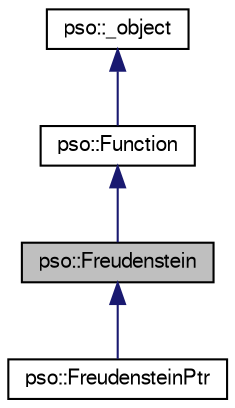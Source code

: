 digraph G
{
  bgcolor="transparent";
  edge [fontname="FreeSans",fontsize=10,labelfontname="FreeSans",labelfontsize=10];
  node [fontname="FreeSans",fontsize=10,shape=record];
  Node1 [label="pso::Freudenstein",height=0.2,width=0.4,color="black", fillcolor="grey75", style="filled" fontcolor="black"];
  Node2 -> Node1 [dir=back,color="midnightblue",fontsize=10,style="solid"];
  Node2 [label="pso::Function",height=0.2,width=0.4,color="black",URL="$classpso_1_1Function.html"];
  Node3 -> Node2 [dir=back,color="midnightblue",fontsize=10,style="solid"];
  Node3 [label="pso::_object",height=0.2,width=0.4,color="black",URL="$classpso_1_1__object.html"];
  Node1 -> Node4 [dir=back,color="midnightblue",fontsize=10,style="solid"];
  Node4 [label="pso::FreudensteinPtr",height=0.2,width=0.4,color="black",URL="$classpso_1_1FreudensteinPtr.html"];
}
